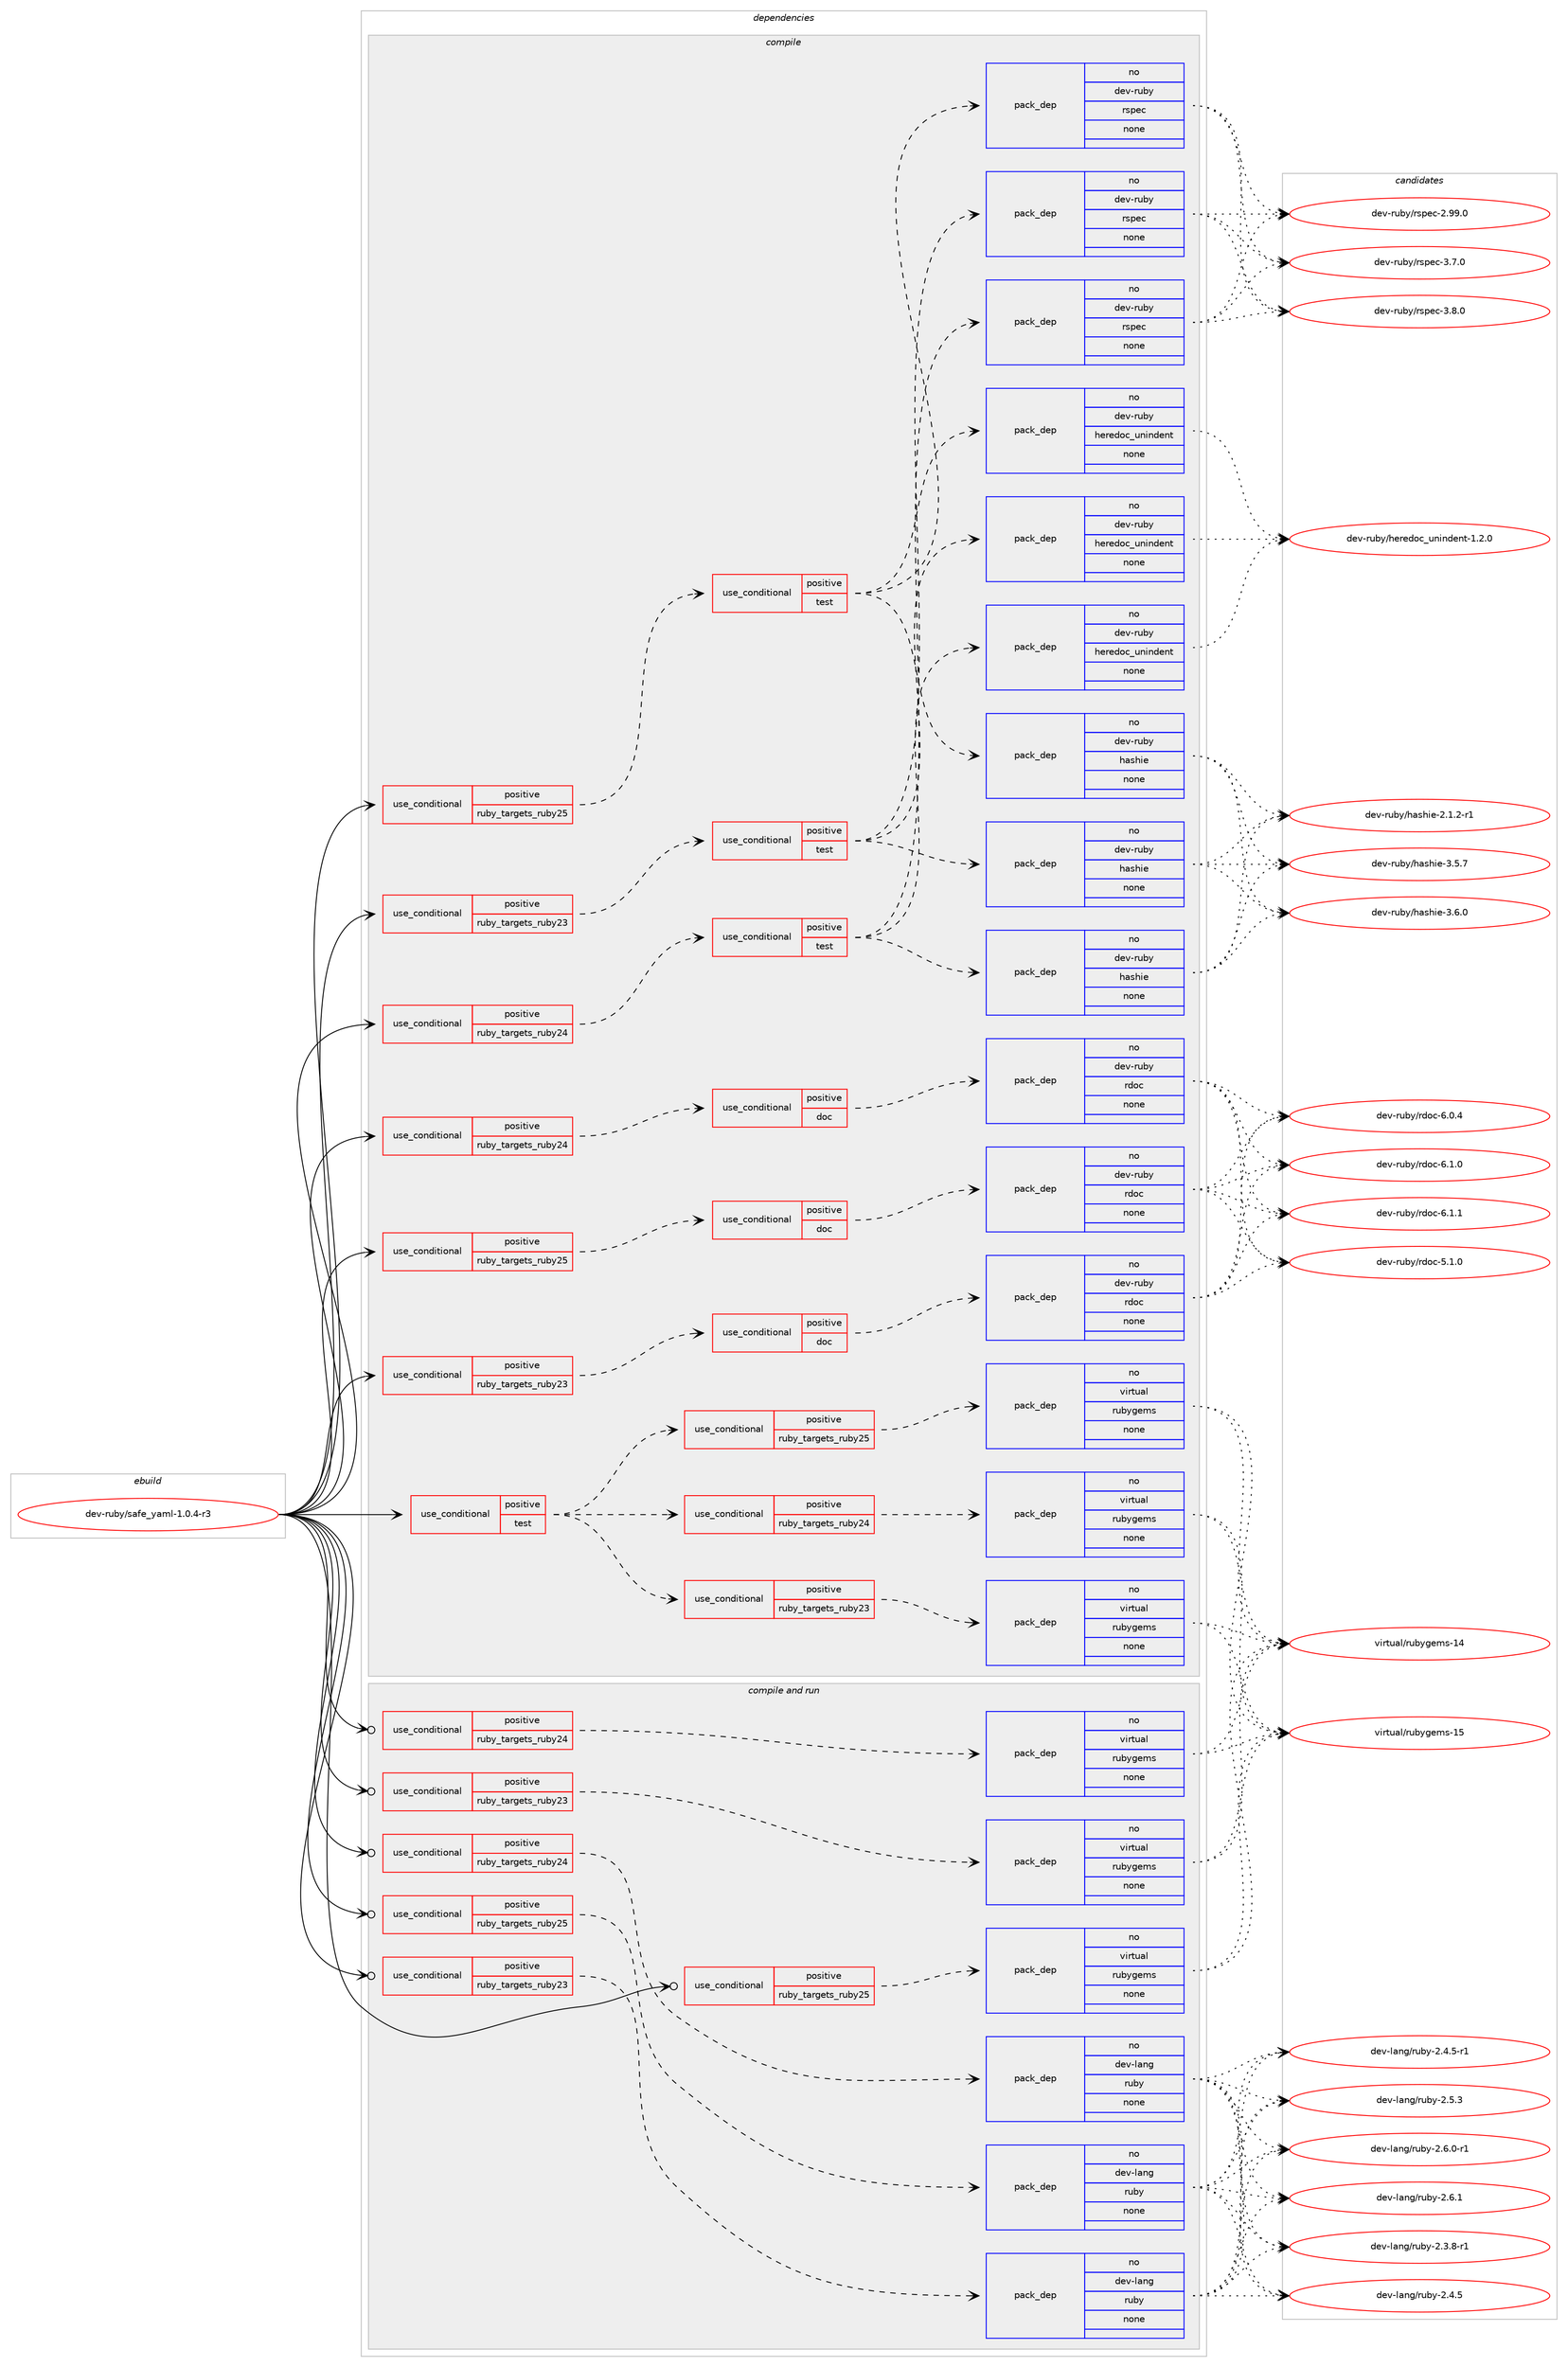digraph prolog {

# *************
# Graph options
# *************

newrank=true;
concentrate=true;
compound=true;
graph [rankdir=LR,fontname=Helvetica,fontsize=10,ranksep=1.5];#, ranksep=2.5, nodesep=0.2];
edge  [arrowhead=vee];
node  [fontname=Helvetica,fontsize=10];

# **********
# The ebuild
# **********

subgraph cluster_leftcol {
color=gray;
rank=same;
label=<<i>ebuild</i>>;
id [label="dev-ruby/safe_yaml-1.0.4-r3", color=red, width=4, href="../dev-ruby/safe_yaml-1.0.4-r3.svg"];
}

# ****************
# The dependencies
# ****************

subgraph cluster_midcol {
color=gray;
label=<<i>dependencies</i>>;
subgraph cluster_compile {
fillcolor="#eeeeee";
style=filled;
label=<<i>compile</i>>;
subgraph cond416991 {
dependency1526995 [label=<<TABLE BORDER="0" CELLBORDER="1" CELLSPACING="0" CELLPADDING="4"><TR><TD ROWSPAN="3" CELLPADDING="10">use_conditional</TD></TR><TR><TD>positive</TD></TR><TR><TD>ruby_targets_ruby23</TD></TR></TABLE>>, shape=none, color=red];
subgraph cond416992 {
dependency1526996 [label=<<TABLE BORDER="0" CELLBORDER="1" CELLSPACING="0" CELLPADDING="4"><TR><TD ROWSPAN="3" CELLPADDING="10">use_conditional</TD></TR><TR><TD>positive</TD></TR><TR><TD>doc</TD></TR></TABLE>>, shape=none, color=red];
subgraph pack1086498 {
dependency1526997 [label=<<TABLE BORDER="0" CELLBORDER="1" CELLSPACING="0" CELLPADDING="4" WIDTH="220"><TR><TD ROWSPAN="6" CELLPADDING="30">pack_dep</TD></TR><TR><TD WIDTH="110">no</TD></TR><TR><TD>dev-ruby</TD></TR><TR><TD>rdoc</TD></TR><TR><TD>none</TD></TR><TR><TD></TD></TR></TABLE>>, shape=none, color=blue];
}
dependency1526996:e -> dependency1526997:w [weight=20,style="dashed",arrowhead="vee"];
}
dependency1526995:e -> dependency1526996:w [weight=20,style="dashed",arrowhead="vee"];
}
id:e -> dependency1526995:w [weight=20,style="solid",arrowhead="vee"];
subgraph cond416993 {
dependency1526998 [label=<<TABLE BORDER="0" CELLBORDER="1" CELLSPACING="0" CELLPADDING="4"><TR><TD ROWSPAN="3" CELLPADDING="10">use_conditional</TD></TR><TR><TD>positive</TD></TR><TR><TD>ruby_targets_ruby23</TD></TR></TABLE>>, shape=none, color=red];
subgraph cond416994 {
dependency1526999 [label=<<TABLE BORDER="0" CELLBORDER="1" CELLSPACING="0" CELLPADDING="4"><TR><TD ROWSPAN="3" CELLPADDING="10">use_conditional</TD></TR><TR><TD>positive</TD></TR><TR><TD>test</TD></TR></TABLE>>, shape=none, color=red];
subgraph pack1086499 {
dependency1527000 [label=<<TABLE BORDER="0" CELLBORDER="1" CELLSPACING="0" CELLPADDING="4" WIDTH="220"><TR><TD ROWSPAN="6" CELLPADDING="30">pack_dep</TD></TR><TR><TD WIDTH="110">no</TD></TR><TR><TD>dev-ruby</TD></TR><TR><TD>hashie</TD></TR><TR><TD>none</TD></TR><TR><TD></TD></TR></TABLE>>, shape=none, color=blue];
}
dependency1526999:e -> dependency1527000:w [weight=20,style="dashed",arrowhead="vee"];
subgraph pack1086500 {
dependency1527001 [label=<<TABLE BORDER="0" CELLBORDER="1" CELLSPACING="0" CELLPADDING="4" WIDTH="220"><TR><TD ROWSPAN="6" CELLPADDING="30">pack_dep</TD></TR><TR><TD WIDTH="110">no</TD></TR><TR><TD>dev-ruby</TD></TR><TR><TD>heredoc_unindent</TD></TR><TR><TD>none</TD></TR><TR><TD></TD></TR></TABLE>>, shape=none, color=blue];
}
dependency1526999:e -> dependency1527001:w [weight=20,style="dashed",arrowhead="vee"];
subgraph pack1086501 {
dependency1527002 [label=<<TABLE BORDER="0" CELLBORDER="1" CELLSPACING="0" CELLPADDING="4" WIDTH="220"><TR><TD ROWSPAN="6" CELLPADDING="30">pack_dep</TD></TR><TR><TD WIDTH="110">no</TD></TR><TR><TD>dev-ruby</TD></TR><TR><TD>rspec</TD></TR><TR><TD>none</TD></TR><TR><TD></TD></TR></TABLE>>, shape=none, color=blue];
}
dependency1526999:e -> dependency1527002:w [weight=20,style="dashed",arrowhead="vee"];
}
dependency1526998:e -> dependency1526999:w [weight=20,style="dashed",arrowhead="vee"];
}
id:e -> dependency1526998:w [weight=20,style="solid",arrowhead="vee"];
subgraph cond416995 {
dependency1527003 [label=<<TABLE BORDER="0" CELLBORDER="1" CELLSPACING="0" CELLPADDING="4"><TR><TD ROWSPAN="3" CELLPADDING="10">use_conditional</TD></TR><TR><TD>positive</TD></TR><TR><TD>ruby_targets_ruby24</TD></TR></TABLE>>, shape=none, color=red];
subgraph cond416996 {
dependency1527004 [label=<<TABLE BORDER="0" CELLBORDER="1" CELLSPACING="0" CELLPADDING="4"><TR><TD ROWSPAN="3" CELLPADDING="10">use_conditional</TD></TR><TR><TD>positive</TD></TR><TR><TD>doc</TD></TR></TABLE>>, shape=none, color=red];
subgraph pack1086502 {
dependency1527005 [label=<<TABLE BORDER="0" CELLBORDER="1" CELLSPACING="0" CELLPADDING="4" WIDTH="220"><TR><TD ROWSPAN="6" CELLPADDING="30">pack_dep</TD></TR><TR><TD WIDTH="110">no</TD></TR><TR><TD>dev-ruby</TD></TR><TR><TD>rdoc</TD></TR><TR><TD>none</TD></TR><TR><TD></TD></TR></TABLE>>, shape=none, color=blue];
}
dependency1527004:e -> dependency1527005:w [weight=20,style="dashed",arrowhead="vee"];
}
dependency1527003:e -> dependency1527004:w [weight=20,style="dashed",arrowhead="vee"];
}
id:e -> dependency1527003:w [weight=20,style="solid",arrowhead="vee"];
subgraph cond416997 {
dependency1527006 [label=<<TABLE BORDER="0" CELLBORDER="1" CELLSPACING="0" CELLPADDING="4"><TR><TD ROWSPAN="3" CELLPADDING="10">use_conditional</TD></TR><TR><TD>positive</TD></TR><TR><TD>ruby_targets_ruby24</TD></TR></TABLE>>, shape=none, color=red];
subgraph cond416998 {
dependency1527007 [label=<<TABLE BORDER="0" CELLBORDER="1" CELLSPACING="0" CELLPADDING="4"><TR><TD ROWSPAN="3" CELLPADDING="10">use_conditional</TD></TR><TR><TD>positive</TD></TR><TR><TD>test</TD></TR></TABLE>>, shape=none, color=red];
subgraph pack1086503 {
dependency1527008 [label=<<TABLE BORDER="0" CELLBORDER="1" CELLSPACING="0" CELLPADDING="4" WIDTH="220"><TR><TD ROWSPAN="6" CELLPADDING="30">pack_dep</TD></TR><TR><TD WIDTH="110">no</TD></TR><TR><TD>dev-ruby</TD></TR><TR><TD>hashie</TD></TR><TR><TD>none</TD></TR><TR><TD></TD></TR></TABLE>>, shape=none, color=blue];
}
dependency1527007:e -> dependency1527008:w [weight=20,style="dashed",arrowhead="vee"];
subgraph pack1086504 {
dependency1527009 [label=<<TABLE BORDER="0" CELLBORDER="1" CELLSPACING="0" CELLPADDING="4" WIDTH="220"><TR><TD ROWSPAN="6" CELLPADDING="30">pack_dep</TD></TR><TR><TD WIDTH="110">no</TD></TR><TR><TD>dev-ruby</TD></TR><TR><TD>heredoc_unindent</TD></TR><TR><TD>none</TD></TR><TR><TD></TD></TR></TABLE>>, shape=none, color=blue];
}
dependency1527007:e -> dependency1527009:w [weight=20,style="dashed",arrowhead="vee"];
subgraph pack1086505 {
dependency1527010 [label=<<TABLE BORDER="0" CELLBORDER="1" CELLSPACING="0" CELLPADDING="4" WIDTH="220"><TR><TD ROWSPAN="6" CELLPADDING="30">pack_dep</TD></TR><TR><TD WIDTH="110">no</TD></TR><TR><TD>dev-ruby</TD></TR><TR><TD>rspec</TD></TR><TR><TD>none</TD></TR><TR><TD></TD></TR></TABLE>>, shape=none, color=blue];
}
dependency1527007:e -> dependency1527010:w [weight=20,style="dashed",arrowhead="vee"];
}
dependency1527006:e -> dependency1527007:w [weight=20,style="dashed",arrowhead="vee"];
}
id:e -> dependency1527006:w [weight=20,style="solid",arrowhead="vee"];
subgraph cond416999 {
dependency1527011 [label=<<TABLE BORDER="0" CELLBORDER="1" CELLSPACING="0" CELLPADDING="4"><TR><TD ROWSPAN="3" CELLPADDING="10">use_conditional</TD></TR><TR><TD>positive</TD></TR><TR><TD>ruby_targets_ruby25</TD></TR></TABLE>>, shape=none, color=red];
subgraph cond417000 {
dependency1527012 [label=<<TABLE BORDER="0" CELLBORDER="1" CELLSPACING="0" CELLPADDING="4"><TR><TD ROWSPAN="3" CELLPADDING="10">use_conditional</TD></TR><TR><TD>positive</TD></TR><TR><TD>doc</TD></TR></TABLE>>, shape=none, color=red];
subgraph pack1086506 {
dependency1527013 [label=<<TABLE BORDER="0" CELLBORDER="1" CELLSPACING="0" CELLPADDING="4" WIDTH="220"><TR><TD ROWSPAN="6" CELLPADDING="30">pack_dep</TD></TR><TR><TD WIDTH="110">no</TD></TR><TR><TD>dev-ruby</TD></TR><TR><TD>rdoc</TD></TR><TR><TD>none</TD></TR><TR><TD></TD></TR></TABLE>>, shape=none, color=blue];
}
dependency1527012:e -> dependency1527013:w [weight=20,style="dashed",arrowhead="vee"];
}
dependency1527011:e -> dependency1527012:w [weight=20,style="dashed",arrowhead="vee"];
}
id:e -> dependency1527011:w [weight=20,style="solid",arrowhead="vee"];
subgraph cond417001 {
dependency1527014 [label=<<TABLE BORDER="0" CELLBORDER="1" CELLSPACING="0" CELLPADDING="4"><TR><TD ROWSPAN="3" CELLPADDING="10">use_conditional</TD></TR><TR><TD>positive</TD></TR><TR><TD>ruby_targets_ruby25</TD></TR></TABLE>>, shape=none, color=red];
subgraph cond417002 {
dependency1527015 [label=<<TABLE BORDER="0" CELLBORDER="1" CELLSPACING="0" CELLPADDING="4"><TR><TD ROWSPAN="3" CELLPADDING="10">use_conditional</TD></TR><TR><TD>positive</TD></TR><TR><TD>test</TD></TR></TABLE>>, shape=none, color=red];
subgraph pack1086507 {
dependency1527016 [label=<<TABLE BORDER="0" CELLBORDER="1" CELLSPACING="0" CELLPADDING="4" WIDTH="220"><TR><TD ROWSPAN="6" CELLPADDING="30">pack_dep</TD></TR><TR><TD WIDTH="110">no</TD></TR><TR><TD>dev-ruby</TD></TR><TR><TD>hashie</TD></TR><TR><TD>none</TD></TR><TR><TD></TD></TR></TABLE>>, shape=none, color=blue];
}
dependency1527015:e -> dependency1527016:w [weight=20,style="dashed",arrowhead="vee"];
subgraph pack1086508 {
dependency1527017 [label=<<TABLE BORDER="0" CELLBORDER="1" CELLSPACING="0" CELLPADDING="4" WIDTH="220"><TR><TD ROWSPAN="6" CELLPADDING="30">pack_dep</TD></TR><TR><TD WIDTH="110">no</TD></TR><TR><TD>dev-ruby</TD></TR><TR><TD>heredoc_unindent</TD></TR><TR><TD>none</TD></TR><TR><TD></TD></TR></TABLE>>, shape=none, color=blue];
}
dependency1527015:e -> dependency1527017:w [weight=20,style="dashed",arrowhead="vee"];
subgraph pack1086509 {
dependency1527018 [label=<<TABLE BORDER="0" CELLBORDER="1" CELLSPACING="0" CELLPADDING="4" WIDTH="220"><TR><TD ROWSPAN="6" CELLPADDING="30">pack_dep</TD></TR><TR><TD WIDTH="110">no</TD></TR><TR><TD>dev-ruby</TD></TR><TR><TD>rspec</TD></TR><TR><TD>none</TD></TR><TR><TD></TD></TR></TABLE>>, shape=none, color=blue];
}
dependency1527015:e -> dependency1527018:w [weight=20,style="dashed",arrowhead="vee"];
}
dependency1527014:e -> dependency1527015:w [weight=20,style="dashed",arrowhead="vee"];
}
id:e -> dependency1527014:w [weight=20,style="solid",arrowhead="vee"];
subgraph cond417003 {
dependency1527019 [label=<<TABLE BORDER="0" CELLBORDER="1" CELLSPACING="0" CELLPADDING="4"><TR><TD ROWSPAN="3" CELLPADDING="10">use_conditional</TD></TR><TR><TD>positive</TD></TR><TR><TD>test</TD></TR></TABLE>>, shape=none, color=red];
subgraph cond417004 {
dependency1527020 [label=<<TABLE BORDER="0" CELLBORDER="1" CELLSPACING="0" CELLPADDING="4"><TR><TD ROWSPAN="3" CELLPADDING="10">use_conditional</TD></TR><TR><TD>positive</TD></TR><TR><TD>ruby_targets_ruby23</TD></TR></TABLE>>, shape=none, color=red];
subgraph pack1086510 {
dependency1527021 [label=<<TABLE BORDER="0" CELLBORDER="1" CELLSPACING="0" CELLPADDING="4" WIDTH="220"><TR><TD ROWSPAN="6" CELLPADDING="30">pack_dep</TD></TR><TR><TD WIDTH="110">no</TD></TR><TR><TD>virtual</TD></TR><TR><TD>rubygems</TD></TR><TR><TD>none</TD></TR><TR><TD></TD></TR></TABLE>>, shape=none, color=blue];
}
dependency1527020:e -> dependency1527021:w [weight=20,style="dashed",arrowhead="vee"];
}
dependency1527019:e -> dependency1527020:w [weight=20,style="dashed",arrowhead="vee"];
subgraph cond417005 {
dependency1527022 [label=<<TABLE BORDER="0" CELLBORDER="1" CELLSPACING="0" CELLPADDING="4"><TR><TD ROWSPAN="3" CELLPADDING="10">use_conditional</TD></TR><TR><TD>positive</TD></TR><TR><TD>ruby_targets_ruby24</TD></TR></TABLE>>, shape=none, color=red];
subgraph pack1086511 {
dependency1527023 [label=<<TABLE BORDER="0" CELLBORDER="1" CELLSPACING="0" CELLPADDING="4" WIDTH="220"><TR><TD ROWSPAN="6" CELLPADDING="30">pack_dep</TD></TR><TR><TD WIDTH="110">no</TD></TR><TR><TD>virtual</TD></TR><TR><TD>rubygems</TD></TR><TR><TD>none</TD></TR><TR><TD></TD></TR></TABLE>>, shape=none, color=blue];
}
dependency1527022:e -> dependency1527023:w [weight=20,style="dashed",arrowhead="vee"];
}
dependency1527019:e -> dependency1527022:w [weight=20,style="dashed",arrowhead="vee"];
subgraph cond417006 {
dependency1527024 [label=<<TABLE BORDER="0" CELLBORDER="1" CELLSPACING="0" CELLPADDING="4"><TR><TD ROWSPAN="3" CELLPADDING="10">use_conditional</TD></TR><TR><TD>positive</TD></TR><TR><TD>ruby_targets_ruby25</TD></TR></TABLE>>, shape=none, color=red];
subgraph pack1086512 {
dependency1527025 [label=<<TABLE BORDER="0" CELLBORDER="1" CELLSPACING="0" CELLPADDING="4" WIDTH="220"><TR><TD ROWSPAN="6" CELLPADDING="30">pack_dep</TD></TR><TR><TD WIDTH="110">no</TD></TR><TR><TD>virtual</TD></TR><TR><TD>rubygems</TD></TR><TR><TD>none</TD></TR><TR><TD></TD></TR></TABLE>>, shape=none, color=blue];
}
dependency1527024:e -> dependency1527025:w [weight=20,style="dashed",arrowhead="vee"];
}
dependency1527019:e -> dependency1527024:w [weight=20,style="dashed",arrowhead="vee"];
}
id:e -> dependency1527019:w [weight=20,style="solid",arrowhead="vee"];
}
subgraph cluster_compileandrun {
fillcolor="#eeeeee";
style=filled;
label=<<i>compile and run</i>>;
subgraph cond417007 {
dependency1527026 [label=<<TABLE BORDER="0" CELLBORDER="1" CELLSPACING="0" CELLPADDING="4"><TR><TD ROWSPAN="3" CELLPADDING="10">use_conditional</TD></TR><TR><TD>positive</TD></TR><TR><TD>ruby_targets_ruby23</TD></TR></TABLE>>, shape=none, color=red];
subgraph pack1086513 {
dependency1527027 [label=<<TABLE BORDER="0" CELLBORDER="1" CELLSPACING="0" CELLPADDING="4" WIDTH="220"><TR><TD ROWSPAN="6" CELLPADDING="30">pack_dep</TD></TR><TR><TD WIDTH="110">no</TD></TR><TR><TD>dev-lang</TD></TR><TR><TD>ruby</TD></TR><TR><TD>none</TD></TR><TR><TD></TD></TR></TABLE>>, shape=none, color=blue];
}
dependency1527026:e -> dependency1527027:w [weight=20,style="dashed",arrowhead="vee"];
}
id:e -> dependency1527026:w [weight=20,style="solid",arrowhead="odotvee"];
subgraph cond417008 {
dependency1527028 [label=<<TABLE BORDER="0" CELLBORDER="1" CELLSPACING="0" CELLPADDING="4"><TR><TD ROWSPAN="3" CELLPADDING="10">use_conditional</TD></TR><TR><TD>positive</TD></TR><TR><TD>ruby_targets_ruby23</TD></TR></TABLE>>, shape=none, color=red];
subgraph pack1086514 {
dependency1527029 [label=<<TABLE BORDER="0" CELLBORDER="1" CELLSPACING="0" CELLPADDING="4" WIDTH="220"><TR><TD ROWSPAN="6" CELLPADDING="30">pack_dep</TD></TR><TR><TD WIDTH="110">no</TD></TR><TR><TD>virtual</TD></TR><TR><TD>rubygems</TD></TR><TR><TD>none</TD></TR><TR><TD></TD></TR></TABLE>>, shape=none, color=blue];
}
dependency1527028:e -> dependency1527029:w [weight=20,style="dashed",arrowhead="vee"];
}
id:e -> dependency1527028:w [weight=20,style="solid",arrowhead="odotvee"];
subgraph cond417009 {
dependency1527030 [label=<<TABLE BORDER="0" CELLBORDER="1" CELLSPACING="0" CELLPADDING="4"><TR><TD ROWSPAN="3" CELLPADDING="10">use_conditional</TD></TR><TR><TD>positive</TD></TR><TR><TD>ruby_targets_ruby24</TD></TR></TABLE>>, shape=none, color=red];
subgraph pack1086515 {
dependency1527031 [label=<<TABLE BORDER="0" CELLBORDER="1" CELLSPACING="0" CELLPADDING="4" WIDTH="220"><TR><TD ROWSPAN="6" CELLPADDING="30">pack_dep</TD></TR><TR><TD WIDTH="110">no</TD></TR><TR><TD>dev-lang</TD></TR><TR><TD>ruby</TD></TR><TR><TD>none</TD></TR><TR><TD></TD></TR></TABLE>>, shape=none, color=blue];
}
dependency1527030:e -> dependency1527031:w [weight=20,style="dashed",arrowhead="vee"];
}
id:e -> dependency1527030:w [weight=20,style="solid",arrowhead="odotvee"];
subgraph cond417010 {
dependency1527032 [label=<<TABLE BORDER="0" CELLBORDER="1" CELLSPACING="0" CELLPADDING="4"><TR><TD ROWSPAN="3" CELLPADDING="10">use_conditional</TD></TR><TR><TD>positive</TD></TR><TR><TD>ruby_targets_ruby24</TD></TR></TABLE>>, shape=none, color=red];
subgraph pack1086516 {
dependency1527033 [label=<<TABLE BORDER="0" CELLBORDER="1" CELLSPACING="0" CELLPADDING="4" WIDTH="220"><TR><TD ROWSPAN="6" CELLPADDING="30">pack_dep</TD></TR><TR><TD WIDTH="110">no</TD></TR><TR><TD>virtual</TD></TR><TR><TD>rubygems</TD></TR><TR><TD>none</TD></TR><TR><TD></TD></TR></TABLE>>, shape=none, color=blue];
}
dependency1527032:e -> dependency1527033:w [weight=20,style="dashed",arrowhead="vee"];
}
id:e -> dependency1527032:w [weight=20,style="solid",arrowhead="odotvee"];
subgraph cond417011 {
dependency1527034 [label=<<TABLE BORDER="0" CELLBORDER="1" CELLSPACING="0" CELLPADDING="4"><TR><TD ROWSPAN="3" CELLPADDING="10">use_conditional</TD></TR><TR><TD>positive</TD></TR><TR><TD>ruby_targets_ruby25</TD></TR></TABLE>>, shape=none, color=red];
subgraph pack1086517 {
dependency1527035 [label=<<TABLE BORDER="0" CELLBORDER="1" CELLSPACING="0" CELLPADDING="4" WIDTH="220"><TR><TD ROWSPAN="6" CELLPADDING="30">pack_dep</TD></TR><TR><TD WIDTH="110">no</TD></TR><TR><TD>dev-lang</TD></TR><TR><TD>ruby</TD></TR><TR><TD>none</TD></TR><TR><TD></TD></TR></TABLE>>, shape=none, color=blue];
}
dependency1527034:e -> dependency1527035:w [weight=20,style="dashed",arrowhead="vee"];
}
id:e -> dependency1527034:w [weight=20,style="solid",arrowhead="odotvee"];
subgraph cond417012 {
dependency1527036 [label=<<TABLE BORDER="0" CELLBORDER="1" CELLSPACING="0" CELLPADDING="4"><TR><TD ROWSPAN="3" CELLPADDING="10">use_conditional</TD></TR><TR><TD>positive</TD></TR><TR><TD>ruby_targets_ruby25</TD></TR></TABLE>>, shape=none, color=red];
subgraph pack1086518 {
dependency1527037 [label=<<TABLE BORDER="0" CELLBORDER="1" CELLSPACING="0" CELLPADDING="4" WIDTH="220"><TR><TD ROWSPAN="6" CELLPADDING="30">pack_dep</TD></TR><TR><TD WIDTH="110">no</TD></TR><TR><TD>virtual</TD></TR><TR><TD>rubygems</TD></TR><TR><TD>none</TD></TR><TR><TD></TD></TR></TABLE>>, shape=none, color=blue];
}
dependency1527036:e -> dependency1527037:w [weight=20,style="dashed",arrowhead="vee"];
}
id:e -> dependency1527036:w [weight=20,style="solid",arrowhead="odotvee"];
}
subgraph cluster_run {
fillcolor="#eeeeee";
style=filled;
label=<<i>run</i>>;
}
}

# **************
# The candidates
# **************

subgraph cluster_choices {
rank=same;
color=gray;
label=<<i>candidates</i>>;

subgraph choice1086498 {
color=black;
nodesep=1;
choice10010111845114117981214711410011199455346494648 [label="dev-ruby/rdoc-5.1.0", color=red, width=4,href="../dev-ruby/rdoc-5.1.0.svg"];
choice10010111845114117981214711410011199455446484652 [label="dev-ruby/rdoc-6.0.4", color=red, width=4,href="../dev-ruby/rdoc-6.0.4.svg"];
choice10010111845114117981214711410011199455446494648 [label="dev-ruby/rdoc-6.1.0", color=red, width=4,href="../dev-ruby/rdoc-6.1.0.svg"];
choice10010111845114117981214711410011199455446494649 [label="dev-ruby/rdoc-6.1.1", color=red, width=4,href="../dev-ruby/rdoc-6.1.1.svg"];
dependency1526997:e -> choice10010111845114117981214711410011199455346494648:w [style=dotted,weight="100"];
dependency1526997:e -> choice10010111845114117981214711410011199455446484652:w [style=dotted,weight="100"];
dependency1526997:e -> choice10010111845114117981214711410011199455446494648:w [style=dotted,weight="100"];
dependency1526997:e -> choice10010111845114117981214711410011199455446494649:w [style=dotted,weight="100"];
}
subgraph choice1086499 {
color=black;
nodesep=1;
choice100101118451141179812147104971151041051014550464946504511449 [label="dev-ruby/hashie-2.1.2-r1", color=red, width=4,href="../dev-ruby/hashie-2.1.2-r1.svg"];
choice10010111845114117981214710497115104105101455146534655 [label="dev-ruby/hashie-3.5.7", color=red, width=4,href="../dev-ruby/hashie-3.5.7.svg"];
choice10010111845114117981214710497115104105101455146544648 [label="dev-ruby/hashie-3.6.0", color=red, width=4,href="../dev-ruby/hashie-3.6.0.svg"];
dependency1527000:e -> choice100101118451141179812147104971151041051014550464946504511449:w [style=dotted,weight="100"];
dependency1527000:e -> choice10010111845114117981214710497115104105101455146534655:w [style=dotted,weight="100"];
dependency1527000:e -> choice10010111845114117981214710497115104105101455146544648:w [style=dotted,weight="100"];
}
subgraph choice1086500 {
color=black;
nodesep=1;
choice1001011184511411798121471041011141011001119995117110105110100101110116454946504648 [label="dev-ruby/heredoc_unindent-1.2.0", color=red, width=4,href="../dev-ruby/heredoc_unindent-1.2.0.svg"];
dependency1527001:e -> choice1001011184511411798121471041011141011001119995117110105110100101110116454946504648:w [style=dotted,weight="100"];
}
subgraph choice1086501 {
color=black;
nodesep=1;
choice1001011184511411798121471141151121019945504657574648 [label="dev-ruby/rspec-2.99.0", color=red, width=4,href="../dev-ruby/rspec-2.99.0.svg"];
choice10010111845114117981214711411511210199455146554648 [label="dev-ruby/rspec-3.7.0", color=red, width=4,href="../dev-ruby/rspec-3.7.0.svg"];
choice10010111845114117981214711411511210199455146564648 [label="dev-ruby/rspec-3.8.0", color=red, width=4,href="../dev-ruby/rspec-3.8.0.svg"];
dependency1527002:e -> choice1001011184511411798121471141151121019945504657574648:w [style=dotted,weight="100"];
dependency1527002:e -> choice10010111845114117981214711411511210199455146554648:w [style=dotted,weight="100"];
dependency1527002:e -> choice10010111845114117981214711411511210199455146564648:w [style=dotted,weight="100"];
}
subgraph choice1086502 {
color=black;
nodesep=1;
choice10010111845114117981214711410011199455346494648 [label="dev-ruby/rdoc-5.1.0", color=red, width=4,href="../dev-ruby/rdoc-5.1.0.svg"];
choice10010111845114117981214711410011199455446484652 [label="dev-ruby/rdoc-6.0.4", color=red, width=4,href="../dev-ruby/rdoc-6.0.4.svg"];
choice10010111845114117981214711410011199455446494648 [label="dev-ruby/rdoc-6.1.0", color=red, width=4,href="../dev-ruby/rdoc-6.1.0.svg"];
choice10010111845114117981214711410011199455446494649 [label="dev-ruby/rdoc-6.1.1", color=red, width=4,href="../dev-ruby/rdoc-6.1.1.svg"];
dependency1527005:e -> choice10010111845114117981214711410011199455346494648:w [style=dotted,weight="100"];
dependency1527005:e -> choice10010111845114117981214711410011199455446484652:w [style=dotted,weight="100"];
dependency1527005:e -> choice10010111845114117981214711410011199455446494648:w [style=dotted,weight="100"];
dependency1527005:e -> choice10010111845114117981214711410011199455446494649:w [style=dotted,weight="100"];
}
subgraph choice1086503 {
color=black;
nodesep=1;
choice100101118451141179812147104971151041051014550464946504511449 [label="dev-ruby/hashie-2.1.2-r1", color=red, width=4,href="../dev-ruby/hashie-2.1.2-r1.svg"];
choice10010111845114117981214710497115104105101455146534655 [label="dev-ruby/hashie-3.5.7", color=red, width=4,href="../dev-ruby/hashie-3.5.7.svg"];
choice10010111845114117981214710497115104105101455146544648 [label="dev-ruby/hashie-3.6.0", color=red, width=4,href="../dev-ruby/hashie-3.6.0.svg"];
dependency1527008:e -> choice100101118451141179812147104971151041051014550464946504511449:w [style=dotted,weight="100"];
dependency1527008:e -> choice10010111845114117981214710497115104105101455146534655:w [style=dotted,weight="100"];
dependency1527008:e -> choice10010111845114117981214710497115104105101455146544648:w [style=dotted,weight="100"];
}
subgraph choice1086504 {
color=black;
nodesep=1;
choice1001011184511411798121471041011141011001119995117110105110100101110116454946504648 [label="dev-ruby/heredoc_unindent-1.2.0", color=red, width=4,href="../dev-ruby/heredoc_unindent-1.2.0.svg"];
dependency1527009:e -> choice1001011184511411798121471041011141011001119995117110105110100101110116454946504648:w [style=dotted,weight="100"];
}
subgraph choice1086505 {
color=black;
nodesep=1;
choice1001011184511411798121471141151121019945504657574648 [label="dev-ruby/rspec-2.99.0", color=red, width=4,href="../dev-ruby/rspec-2.99.0.svg"];
choice10010111845114117981214711411511210199455146554648 [label="dev-ruby/rspec-3.7.0", color=red, width=4,href="../dev-ruby/rspec-3.7.0.svg"];
choice10010111845114117981214711411511210199455146564648 [label="dev-ruby/rspec-3.8.0", color=red, width=4,href="../dev-ruby/rspec-3.8.0.svg"];
dependency1527010:e -> choice1001011184511411798121471141151121019945504657574648:w [style=dotted,weight="100"];
dependency1527010:e -> choice10010111845114117981214711411511210199455146554648:w [style=dotted,weight="100"];
dependency1527010:e -> choice10010111845114117981214711411511210199455146564648:w [style=dotted,weight="100"];
}
subgraph choice1086506 {
color=black;
nodesep=1;
choice10010111845114117981214711410011199455346494648 [label="dev-ruby/rdoc-5.1.0", color=red, width=4,href="../dev-ruby/rdoc-5.1.0.svg"];
choice10010111845114117981214711410011199455446484652 [label="dev-ruby/rdoc-6.0.4", color=red, width=4,href="../dev-ruby/rdoc-6.0.4.svg"];
choice10010111845114117981214711410011199455446494648 [label="dev-ruby/rdoc-6.1.0", color=red, width=4,href="../dev-ruby/rdoc-6.1.0.svg"];
choice10010111845114117981214711410011199455446494649 [label="dev-ruby/rdoc-6.1.1", color=red, width=4,href="../dev-ruby/rdoc-6.1.1.svg"];
dependency1527013:e -> choice10010111845114117981214711410011199455346494648:w [style=dotted,weight="100"];
dependency1527013:e -> choice10010111845114117981214711410011199455446484652:w [style=dotted,weight="100"];
dependency1527013:e -> choice10010111845114117981214711410011199455446494648:w [style=dotted,weight="100"];
dependency1527013:e -> choice10010111845114117981214711410011199455446494649:w [style=dotted,weight="100"];
}
subgraph choice1086507 {
color=black;
nodesep=1;
choice100101118451141179812147104971151041051014550464946504511449 [label="dev-ruby/hashie-2.1.2-r1", color=red, width=4,href="../dev-ruby/hashie-2.1.2-r1.svg"];
choice10010111845114117981214710497115104105101455146534655 [label="dev-ruby/hashie-3.5.7", color=red, width=4,href="../dev-ruby/hashie-3.5.7.svg"];
choice10010111845114117981214710497115104105101455146544648 [label="dev-ruby/hashie-3.6.0", color=red, width=4,href="../dev-ruby/hashie-3.6.0.svg"];
dependency1527016:e -> choice100101118451141179812147104971151041051014550464946504511449:w [style=dotted,weight="100"];
dependency1527016:e -> choice10010111845114117981214710497115104105101455146534655:w [style=dotted,weight="100"];
dependency1527016:e -> choice10010111845114117981214710497115104105101455146544648:w [style=dotted,weight="100"];
}
subgraph choice1086508 {
color=black;
nodesep=1;
choice1001011184511411798121471041011141011001119995117110105110100101110116454946504648 [label="dev-ruby/heredoc_unindent-1.2.0", color=red, width=4,href="../dev-ruby/heredoc_unindent-1.2.0.svg"];
dependency1527017:e -> choice1001011184511411798121471041011141011001119995117110105110100101110116454946504648:w [style=dotted,weight="100"];
}
subgraph choice1086509 {
color=black;
nodesep=1;
choice1001011184511411798121471141151121019945504657574648 [label="dev-ruby/rspec-2.99.0", color=red, width=4,href="../dev-ruby/rspec-2.99.0.svg"];
choice10010111845114117981214711411511210199455146554648 [label="dev-ruby/rspec-3.7.0", color=red, width=4,href="../dev-ruby/rspec-3.7.0.svg"];
choice10010111845114117981214711411511210199455146564648 [label="dev-ruby/rspec-3.8.0", color=red, width=4,href="../dev-ruby/rspec-3.8.0.svg"];
dependency1527018:e -> choice1001011184511411798121471141151121019945504657574648:w [style=dotted,weight="100"];
dependency1527018:e -> choice10010111845114117981214711411511210199455146554648:w [style=dotted,weight="100"];
dependency1527018:e -> choice10010111845114117981214711411511210199455146564648:w [style=dotted,weight="100"];
}
subgraph choice1086510 {
color=black;
nodesep=1;
choice118105114116117971084711411798121103101109115454952 [label="virtual/rubygems-14", color=red, width=4,href="../virtual/rubygems-14.svg"];
choice118105114116117971084711411798121103101109115454953 [label="virtual/rubygems-15", color=red, width=4,href="../virtual/rubygems-15.svg"];
dependency1527021:e -> choice118105114116117971084711411798121103101109115454952:w [style=dotted,weight="100"];
dependency1527021:e -> choice118105114116117971084711411798121103101109115454953:w [style=dotted,weight="100"];
}
subgraph choice1086511 {
color=black;
nodesep=1;
choice118105114116117971084711411798121103101109115454952 [label="virtual/rubygems-14", color=red, width=4,href="../virtual/rubygems-14.svg"];
choice118105114116117971084711411798121103101109115454953 [label="virtual/rubygems-15", color=red, width=4,href="../virtual/rubygems-15.svg"];
dependency1527023:e -> choice118105114116117971084711411798121103101109115454952:w [style=dotted,weight="100"];
dependency1527023:e -> choice118105114116117971084711411798121103101109115454953:w [style=dotted,weight="100"];
}
subgraph choice1086512 {
color=black;
nodesep=1;
choice118105114116117971084711411798121103101109115454952 [label="virtual/rubygems-14", color=red, width=4,href="../virtual/rubygems-14.svg"];
choice118105114116117971084711411798121103101109115454953 [label="virtual/rubygems-15", color=red, width=4,href="../virtual/rubygems-15.svg"];
dependency1527025:e -> choice118105114116117971084711411798121103101109115454952:w [style=dotted,weight="100"];
dependency1527025:e -> choice118105114116117971084711411798121103101109115454953:w [style=dotted,weight="100"];
}
subgraph choice1086513 {
color=black;
nodesep=1;
choice100101118451089711010347114117981214550465146564511449 [label="dev-lang/ruby-2.3.8-r1", color=red, width=4,href="../dev-lang/ruby-2.3.8-r1.svg"];
choice10010111845108971101034711411798121455046524653 [label="dev-lang/ruby-2.4.5", color=red, width=4,href="../dev-lang/ruby-2.4.5.svg"];
choice100101118451089711010347114117981214550465246534511449 [label="dev-lang/ruby-2.4.5-r1", color=red, width=4,href="../dev-lang/ruby-2.4.5-r1.svg"];
choice10010111845108971101034711411798121455046534651 [label="dev-lang/ruby-2.5.3", color=red, width=4,href="../dev-lang/ruby-2.5.3.svg"];
choice100101118451089711010347114117981214550465446484511449 [label="dev-lang/ruby-2.6.0-r1", color=red, width=4,href="../dev-lang/ruby-2.6.0-r1.svg"];
choice10010111845108971101034711411798121455046544649 [label="dev-lang/ruby-2.6.1", color=red, width=4,href="../dev-lang/ruby-2.6.1.svg"];
dependency1527027:e -> choice100101118451089711010347114117981214550465146564511449:w [style=dotted,weight="100"];
dependency1527027:e -> choice10010111845108971101034711411798121455046524653:w [style=dotted,weight="100"];
dependency1527027:e -> choice100101118451089711010347114117981214550465246534511449:w [style=dotted,weight="100"];
dependency1527027:e -> choice10010111845108971101034711411798121455046534651:w [style=dotted,weight="100"];
dependency1527027:e -> choice100101118451089711010347114117981214550465446484511449:w [style=dotted,weight="100"];
dependency1527027:e -> choice10010111845108971101034711411798121455046544649:w [style=dotted,weight="100"];
}
subgraph choice1086514 {
color=black;
nodesep=1;
choice118105114116117971084711411798121103101109115454952 [label="virtual/rubygems-14", color=red, width=4,href="../virtual/rubygems-14.svg"];
choice118105114116117971084711411798121103101109115454953 [label="virtual/rubygems-15", color=red, width=4,href="../virtual/rubygems-15.svg"];
dependency1527029:e -> choice118105114116117971084711411798121103101109115454952:w [style=dotted,weight="100"];
dependency1527029:e -> choice118105114116117971084711411798121103101109115454953:w [style=dotted,weight="100"];
}
subgraph choice1086515 {
color=black;
nodesep=1;
choice100101118451089711010347114117981214550465146564511449 [label="dev-lang/ruby-2.3.8-r1", color=red, width=4,href="../dev-lang/ruby-2.3.8-r1.svg"];
choice10010111845108971101034711411798121455046524653 [label="dev-lang/ruby-2.4.5", color=red, width=4,href="../dev-lang/ruby-2.4.5.svg"];
choice100101118451089711010347114117981214550465246534511449 [label="dev-lang/ruby-2.4.5-r1", color=red, width=4,href="../dev-lang/ruby-2.4.5-r1.svg"];
choice10010111845108971101034711411798121455046534651 [label="dev-lang/ruby-2.5.3", color=red, width=4,href="../dev-lang/ruby-2.5.3.svg"];
choice100101118451089711010347114117981214550465446484511449 [label="dev-lang/ruby-2.6.0-r1", color=red, width=4,href="../dev-lang/ruby-2.6.0-r1.svg"];
choice10010111845108971101034711411798121455046544649 [label="dev-lang/ruby-2.6.1", color=red, width=4,href="../dev-lang/ruby-2.6.1.svg"];
dependency1527031:e -> choice100101118451089711010347114117981214550465146564511449:w [style=dotted,weight="100"];
dependency1527031:e -> choice10010111845108971101034711411798121455046524653:w [style=dotted,weight="100"];
dependency1527031:e -> choice100101118451089711010347114117981214550465246534511449:w [style=dotted,weight="100"];
dependency1527031:e -> choice10010111845108971101034711411798121455046534651:w [style=dotted,weight="100"];
dependency1527031:e -> choice100101118451089711010347114117981214550465446484511449:w [style=dotted,weight="100"];
dependency1527031:e -> choice10010111845108971101034711411798121455046544649:w [style=dotted,weight="100"];
}
subgraph choice1086516 {
color=black;
nodesep=1;
choice118105114116117971084711411798121103101109115454952 [label="virtual/rubygems-14", color=red, width=4,href="../virtual/rubygems-14.svg"];
choice118105114116117971084711411798121103101109115454953 [label="virtual/rubygems-15", color=red, width=4,href="../virtual/rubygems-15.svg"];
dependency1527033:e -> choice118105114116117971084711411798121103101109115454952:w [style=dotted,weight="100"];
dependency1527033:e -> choice118105114116117971084711411798121103101109115454953:w [style=dotted,weight="100"];
}
subgraph choice1086517 {
color=black;
nodesep=1;
choice100101118451089711010347114117981214550465146564511449 [label="dev-lang/ruby-2.3.8-r1", color=red, width=4,href="../dev-lang/ruby-2.3.8-r1.svg"];
choice10010111845108971101034711411798121455046524653 [label="dev-lang/ruby-2.4.5", color=red, width=4,href="../dev-lang/ruby-2.4.5.svg"];
choice100101118451089711010347114117981214550465246534511449 [label="dev-lang/ruby-2.4.5-r1", color=red, width=4,href="../dev-lang/ruby-2.4.5-r1.svg"];
choice10010111845108971101034711411798121455046534651 [label="dev-lang/ruby-2.5.3", color=red, width=4,href="../dev-lang/ruby-2.5.3.svg"];
choice100101118451089711010347114117981214550465446484511449 [label="dev-lang/ruby-2.6.0-r1", color=red, width=4,href="../dev-lang/ruby-2.6.0-r1.svg"];
choice10010111845108971101034711411798121455046544649 [label="dev-lang/ruby-2.6.1", color=red, width=4,href="../dev-lang/ruby-2.6.1.svg"];
dependency1527035:e -> choice100101118451089711010347114117981214550465146564511449:w [style=dotted,weight="100"];
dependency1527035:e -> choice10010111845108971101034711411798121455046524653:w [style=dotted,weight="100"];
dependency1527035:e -> choice100101118451089711010347114117981214550465246534511449:w [style=dotted,weight="100"];
dependency1527035:e -> choice10010111845108971101034711411798121455046534651:w [style=dotted,weight="100"];
dependency1527035:e -> choice100101118451089711010347114117981214550465446484511449:w [style=dotted,weight="100"];
dependency1527035:e -> choice10010111845108971101034711411798121455046544649:w [style=dotted,weight="100"];
}
subgraph choice1086518 {
color=black;
nodesep=1;
choice118105114116117971084711411798121103101109115454952 [label="virtual/rubygems-14", color=red, width=4,href="../virtual/rubygems-14.svg"];
choice118105114116117971084711411798121103101109115454953 [label="virtual/rubygems-15", color=red, width=4,href="../virtual/rubygems-15.svg"];
dependency1527037:e -> choice118105114116117971084711411798121103101109115454952:w [style=dotted,weight="100"];
dependency1527037:e -> choice118105114116117971084711411798121103101109115454953:w [style=dotted,weight="100"];
}
}

}
